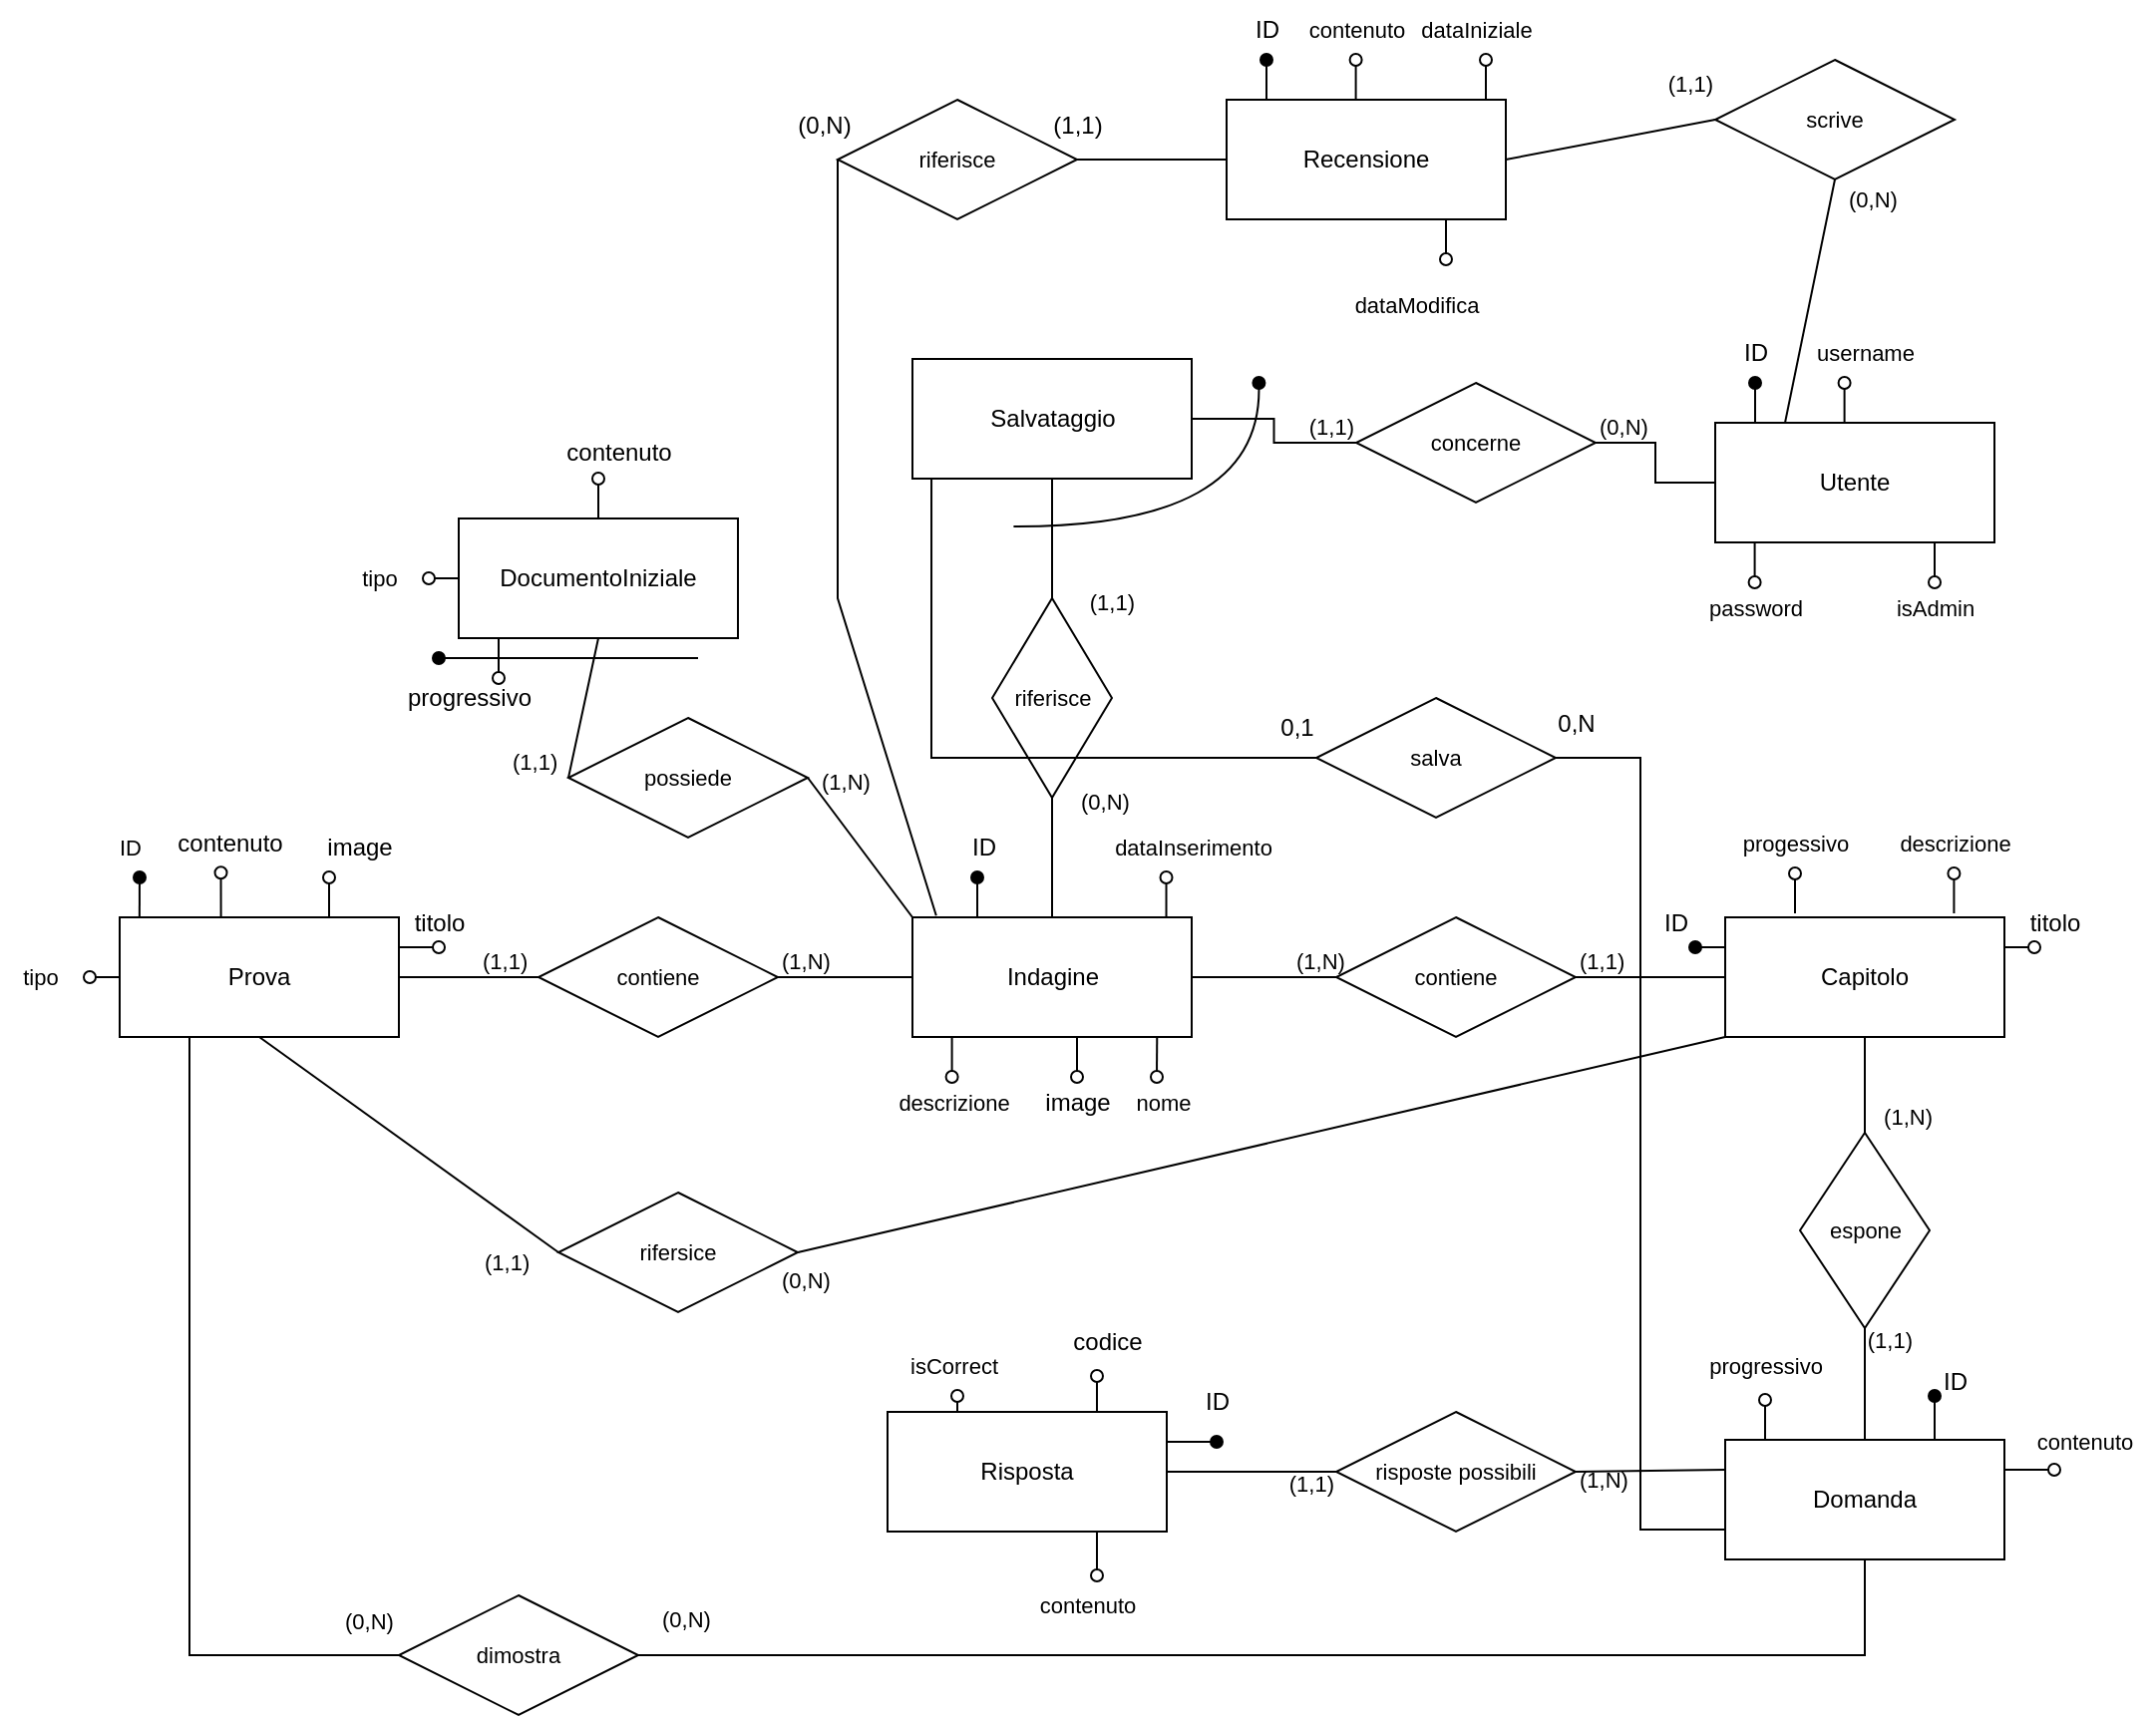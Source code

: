 <mxfile version="22.1.18" type="device">
  <diagram id="R2lEEEUBdFMjLlhIrx00" name="Page-1">
    <mxGraphModel dx="2044" dy="1412" grid="1" gridSize="10" guides="1" tooltips="1" connect="1" arrows="1" fold="1" page="1" pageScale="1" pageWidth="850" pageHeight="1100" background="none" math="0" shadow="0" extFonts="Permanent Marker^https://fonts.googleapis.com/css?family=Permanent+Marker">
      <root>
        <mxCell id="0" />
        <mxCell id="1" parent="0" />
        <mxCell id="n5HG0VBlZ2yqzzz-11y6-12" style="rounded=0;orthogonalLoop=1;jettySize=auto;html=1;endArrow=oval;endFill=1;" parent="1" edge="1">
          <mxGeometry relative="1" as="geometry">
            <mxPoint x="670" y="392" as="targetPoint" />
            <mxPoint x="670" y="412" as="sourcePoint" />
          </mxGeometry>
        </mxCell>
        <mxCell id="n5HG0VBlZ2yqzzz-11y6-1" value="Utente" style="whiteSpace=wrap;html=1;align=center;" parent="1" vertex="1">
          <mxGeometry x="650" y="412" width="140" height="60" as="geometry" />
        </mxCell>
        <mxCell id="n5HG0VBlZ2yqzzz-11y6-13" value="ID" style="text;html=1;align=center;verticalAlign=middle;resizable=0;points=[];autosize=1;strokeColor=none;fillColor=none;" parent="1" vertex="1">
          <mxGeometry x="650" y="362" width="40" height="30" as="geometry" />
        </mxCell>
        <mxCell id="n5HG0VBlZ2yqzzz-11y6-15" style="rounded=0;orthogonalLoop=1;jettySize=auto;html=1;endArrow=oval;endFill=0;" parent="1" edge="1">
          <mxGeometry relative="1" as="geometry">
            <mxPoint x="714.8" y="392" as="targetPoint" />
            <mxPoint x="714.8" y="412" as="sourcePoint" />
          </mxGeometry>
        </mxCell>
        <mxCell id="n5HG0VBlZ2yqzzz-11y6-17" value="username" style="text;html=1;align=center;verticalAlign=middle;resizable=0;points=[];autosize=1;strokeColor=none;fillColor=none;fontSize=11;fontFamily=Helvetica;fontColor=default;" parent="1" vertex="1">
          <mxGeometry x="690" y="362" width="70" height="30" as="geometry" />
        </mxCell>
        <mxCell id="n5HG0VBlZ2yqzzz-11y6-20" style="rounded=0;orthogonalLoop=1;jettySize=auto;html=1;endArrow=oval;endFill=0;" parent="1" edge="1">
          <mxGeometry relative="1" as="geometry">
            <mxPoint x="669.8" y="492" as="targetPoint" />
            <mxPoint x="669.8" y="472" as="sourcePoint" />
          </mxGeometry>
        </mxCell>
        <mxCell id="n5HG0VBlZ2yqzzz-11y6-21" value="&lt;div&gt;password&lt;/div&gt;" style="text;html=1;align=center;verticalAlign=middle;resizable=0;points=[];autosize=1;strokeColor=none;fillColor=none;fontSize=11;fontFamily=Helvetica;fontColor=default;" parent="1" vertex="1">
          <mxGeometry x="635" y="490" width="70" height="30" as="geometry" />
        </mxCell>
        <mxCell id="n5HG0VBlZ2yqzzz-11y6-22" style="rounded=0;orthogonalLoop=1;jettySize=auto;html=1;endArrow=oval;endFill=0;" parent="1" edge="1">
          <mxGeometry relative="1" as="geometry">
            <mxPoint x="760" y="492" as="targetPoint" />
            <mxPoint x="760" y="472" as="sourcePoint" />
          </mxGeometry>
        </mxCell>
        <mxCell id="n5HG0VBlZ2yqzzz-11y6-23" value="isAdmin" style="text;html=1;align=center;verticalAlign=middle;resizable=0;points=[];autosize=1;strokeColor=none;fillColor=none;fontSize=11;fontFamily=Helvetica;fontColor=default;" parent="1" vertex="1">
          <mxGeometry x="730" y="490" width="60" height="30" as="geometry" />
        </mxCell>
        <mxCell id="n5HG0VBlZ2yqzzz-11y6-24" style="rounded=0;orthogonalLoop=1;jettySize=auto;html=1;endArrow=oval;endFill=1;" parent="1" edge="1">
          <mxGeometry relative="1" as="geometry">
            <mxPoint x="280" y="640" as="targetPoint" />
            <mxPoint x="280" y="660" as="sourcePoint" />
          </mxGeometry>
        </mxCell>
        <mxCell id="48Uhid8N3wwzaHbuXOkJ-1" style="edgeStyle=orthogonalEdgeStyle;rounded=0;orthogonalLoop=1;jettySize=auto;html=1;exitX=0.5;exitY=1;exitDx=0;exitDy=0;endArrow=oval;endFill=0;" parent="1" source="n5HG0VBlZ2yqzzz-11y6-25" edge="1">
          <mxGeometry relative="1" as="geometry">
            <mxPoint x="330" y="740" as="targetPoint" />
          </mxGeometry>
        </mxCell>
        <mxCell id="n5HG0VBlZ2yqzzz-11y6-25" value="Indagine" style="whiteSpace=wrap;html=1;align=center;" parent="1" vertex="1">
          <mxGeometry x="247.5" y="660" width="140" height="60" as="geometry" />
        </mxCell>
        <mxCell id="n5HG0VBlZ2yqzzz-11y6-26" value="ID" style="text;html=1;align=center;verticalAlign=middle;resizable=0;points=[];autosize=1;strokeColor=none;fillColor=none;" parent="1" vertex="1">
          <mxGeometry x="262.5" y="610" width="40" height="30" as="geometry" />
        </mxCell>
        <mxCell id="n5HG0VBlZ2yqzzz-11y6-27" style="rounded=0;orthogonalLoop=1;jettySize=auto;html=1;endArrow=oval;endFill=0;exitX=0.876;exitY=0.997;exitDx=0;exitDy=0;exitPerimeter=0;" parent="1" source="n5HG0VBlZ2yqzzz-11y6-25" edge="1">
          <mxGeometry relative="1" as="geometry">
            <mxPoint x="370" y="740" as="targetPoint" />
            <mxPoint x="353" y="720" as="sourcePoint" />
          </mxGeometry>
        </mxCell>
        <mxCell id="n5HG0VBlZ2yqzzz-11y6-28" value="nome" style="text;html=1;align=center;verticalAlign=middle;resizable=0;points=[];autosize=1;strokeColor=none;fillColor=none;fontSize=11;fontFamily=Helvetica;fontColor=default;" parent="1" vertex="1">
          <mxGeometry x="347.5" y="738" width="50" height="30" as="geometry" />
        </mxCell>
        <mxCell id="n5HG0VBlZ2yqzzz-11y6-31" style="rounded=0;orthogonalLoop=1;jettySize=auto;html=1;endArrow=oval;endFill=0;" parent="1" edge="1">
          <mxGeometry relative="1" as="geometry">
            <mxPoint x="267.3" y="740" as="targetPoint" />
            <mxPoint x="267.3" y="720" as="sourcePoint" />
          </mxGeometry>
        </mxCell>
        <mxCell id="n5HG0VBlZ2yqzzz-11y6-32" value="descrizione" style="text;html=1;align=center;verticalAlign=middle;resizable=0;points=[];autosize=1;strokeColor=none;fillColor=none;fontSize=11;fontFamily=Helvetica;fontColor=default;" parent="1" vertex="1">
          <mxGeometry x="227.5" y="738" width="80" height="30" as="geometry" />
        </mxCell>
        <mxCell id="n5HG0VBlZ2yqzzz-11y6-33" style="rounded=0;orthogonalLoop=1;jettySize=auto;html=1;endArrow=oval;endFill=0;" parent="1" edge="1">
          <mxGeometry relative="1" as="geometry">
            <mxPoint x="374.76" y="640" as="targetPoint" />
            <mxPoint x="374.76" y="660" as="sourcePoint" />
          </mxGeometry>
        </mxCell>
        <mxCell id="n5HG0VBlZ2yqzzz-11y6-34" value="dataInserimento" style="text;html=1;align=center;verticalAlign=middle;resizable=0;points=[];autosize=1;strokeColor=none;fillColor=none;fontSize=11;fontFamily=Helvetica;fontColor=default;" parent="1" vertex="1">
          <mxGeometry x="337.5" y="610" width="100" height="30" as="geometry" />
        </mxCell>
        <mxCell id="n5HG0VBlZ2yqzzz-11y6-116" style="edgeStyle=none;shape=connector;rounded=0;orthogonalLoop=1;jettySize=auto;html=1;exitX=0;exitY=0.5;exitDx=0;exitDy=0;entryX=1;entryY=0.5;entryDx=0;entryDy=0;labelBackgroundColor=default;strokeColor=default;align=center;verticalAlign=middle;fontFamily=Helvetica;fontSize=11;fontColor=default;endArrow=none;endFill=0;" parent="1" source="n5HG0VBlZ2yqzzz-11y6-35" target="n5HG0VBlZ2yqzzz-11y6-25" edge="1">
          <mxGeometry relative="1" as="geometry" />
        </mxCell>
        <mxCell id="n5HG0VBlZ2yqzzz-11y6-35" value="contiene" style="shape=rhombus;perimeter=rhombusPerimeter;whiteSpace=wrap;html=1;align=center;fontFamily=Helvetica;fontSize=11;fontColor=default;" parent="1" vertex="1">
          <mxGeometry x="460" y="660" width="120" height="60" as="geometry" />
        </mxCell>
        <mxCell id="n5HG0VBlZ2yqzzz-11y6-40" value="Capitolo" style="whiteSpace=wrap;html=1;align=center;" parent="1" vertex="1">
          <mxGeometry x="655" y="660" width="140" height="60" as="geometry" />
        </mxCell>
        <mxCell id="n5HG0VBlZ2yqzzz-11y6-42" style="rounded=0;orthogonalLoop=1;jettySize=auto;html=1;endArrow=oval;endFill=0;" parent="1" edge="1">
          <mxGeometry relative="1" as="geometry">
            <mxPoint x="690" y="638" as="targetPoint" />
            <mxPoint x="690" y="658" as="sourcePoint" />
          </mxGeometry>
        </mxCell>
        <mxCell id="n5HG0VBlZ2yqzzz-11y6-43" value="progessivo" style="text;html=1;align=center;verticalAlign=middle;resizable=0;points=[];autosize=1;strokeColor=none;fillColor=none;fontSize=11;fontFamily=Helvetica;fontColor=default;" parent="1" vertex="1">
          <mxGeometry x="650" y="608" width="80" height="30" as="geometry" />
        </mxCell>
        <mxCell id="n5HG0VBlZ2yqzzz-11y6-44" style="rounded=0;orthogonalLoop=1;jettySize=auto;html=1;endArrow=oval;endFill=0;" parent="1" edge="1">
          <mxGeometry relative="1" as="geometry">
            <mxPoint x="769.71" y="638" as="targetPoint" />
            <mxPoint x="769.71" y="658" as="sourcePoint" />
          </mxGeometry>
        </mxCell>
        <mxCell id="n5HG0VBlZ2yqzzz-11y6-45" value="descrizione" style="text;html=1;align=center;verticalAlign=middle;resizable=0;points=[];autosize=1;strokeColor=none;fillColor=none;fontSize=11;fontFamily=Helvetica;fontColor=default;" parent="1" vertex="1">
          <mxGeometry x="730" y="608" width="80" height="30" as="geometry" />
        </mxCell>
        <mxCell id="n5HG0VBlZ2yqzzz-11y6-48" value="" style="endArrow=none;html=1;rounded=0;labelBackgroundColor=default;strokeColor=default;align=center;verticalAlign=middle;fontFamily=Helvetica;fontSize=11;fontColor=default;shape=connector;exitX=1;exitY=0.5;exitDx=0;exitDy=0;entryX=0;entryY=0.5;entryDx=0;entryDy=0;" parent="1" source="n5HG0VBlZ2yqzzz-11y6-35" target="n5HG0VBlZ2yqzzz-11y6-40" edge="1">
          <mxGeometry relative="1" as="geometry">
            <mxPoint x="440" y="910" as="sourcePoint" />
            <mxPoint x="600" y="910" as="targetPoint" />
          </mxGeometry>
        </mxCell>
        <mxCell id="n5HG0VBlZ2yqzzz-11y6-49" value="(1,1)" style="resizable=0;html=1;whiteSpace=wrap;align=left;verticalAlign=bottom;fontFamily=Helvetica;fontSize=11;fontColor=default;" parent="n5HG0VBlZ2yqzzz-11y6-48" connectable="0" vertex="1">
          <mxGeometry x="-1" relative="1" as="geometry" />
        </mxCell>
        <mxCell id="n5HG0VBlZ2yqzzz-11y6-50" value="" style="resizable=0;html=1;whiteSpace=wrap;align=right;verticalAlign=bottom;fontFamily=Helvetica;fontSize=11;fontColor=default;" parent="n5HG0VBlZ2yqzzz-11y6-48" connectable="0" vertex="1">
          <mxGeometry x="1" relative="1" as="geometry" />
        </mxCell>
        <mxCell id="n5HG0VBlZ2yqzzz-11y6-52" style="rounded=0;orthogonalLoop=1;jettySize=auto;html=1;endArrow=oval;endFill=0;" parent="1" edge="1">
          <mxGeometry relative="1" as="geometry">
            <mxPoint x="675" y="902" as="targetPoint" />
            <mxPoint x="675" y="922" as="sourcePoint" />
          </mxGeometry>
        </mxCell>
        <mxCell id="n5HG0VBlZ2yqzzz-11y6-53" value="Domanda" style="whiteSpace=wrap;html=1;align=center;" parent="1" vertex="1">
          <mxGeometry x="655" y="922" width="140" height="60" as="geometry" />
        </mxCell>
        <mxCell id="n5HG0VBlZ2yqzzz-11y6-54" style="rounded=0;orthogonalLoop=1;jettySize=auto;html=1;endArrow=oval;endFill=0;exitX=1;exitY=0.25;exitDx=0;exitDy=0;" parent="1" source="n5HG0VBlZ2yqzzz-11y6-53" edge="1">
          <mxGeometry relative="1" as="geometry">
            <mxPoint x="820" y="937" as="targetPoint" />
            <mxPoint x="635" y="962" as="sourcePoint" />
          </mxGeometry>
        </mxCell>
        <mxCell id="n5HG0VBlZ2yqzzz-11y6-58" value="progressivo" style="text;html=1;align=center;verticalAlign=middle;resizable=0;points=[];autosize=1;strokeColor=none;fillColor=none;fontSize=11;fontFamily=Helvetica;fontColor=default;" parent="1" vertex="1">
          <mxGeometry x="635" y="870" width="80" height="30" as="geometry" />
        </mxCell>
        <mxCell id="n5HG0VBlZ2yqzzz-11y6-59" value="contenuto" style="text;html=1;align=center;verticalAlign=middle;resizable=0;points=[];autosize=1;strokeColor=none;fillColor=none;fontSize=11;fontFamily=Helvetica;fontColor=default;" parent="1" vertex="1">
          <mxGeometry x="800" y="908" width="70" height="30" as="geometry" />
        </mxCell>
        <mxCell id="n5HG0VBlZ2yqzzz-11y6-60" value="espone" style="shape=rhombus;perimeter=rhombusPerimeter;whiteSpace=wrap;html=1;align=center;fontFamily=Helvetica;fontSize=11;fontColor=default;direction=south;" parent="1" vertex="1">
          <mxGeometry x="692.5" y="768" width="65" height="98" as="geometry" />
        </mxCell>
        <mxCell id="n5HG0VBlZ2yqzzz-11y6-61" value="" style="endArrow=none;html=1;rounded=0;labelBackgroundColor=default;strokeColor=default;align=center;verticalAlign=middle;fontFamily=Helvetica;fontSize=11;fontColor=default;shape=connector;exitX=0.5;exitY=1;exitDx=0;exitDy=0;entryX=0;entryY=0.5;entryDx=0;entryDy=0;" parent="1" source="n5HG0VBlZ2yqzzz-11y6-40" target="n5HG0VBlZ2yqzzz-11y6-60" edge="1">
          <mxGeometry relative="1" as="geometry">
            <mxPoint x="630" y="750" as="sourcePoint" />
            <mxPoint x="702" y="750" as="targetPoint" />
          </mxGeometry>
        </mxCell>
        <mxCell id="n5HG0VBlZ2yqzzz-11y6-62" value="(1,N)" style="resizable=0;html=1;whiteSpace=wrap;align=right;verticalAlign=bottom;fontFamily=Helvetica;fontSize=11;fontColor=default;" parent="n5HG0VBlZ2yqzzz-11y6-61" connectable="0" vertex="1">
          <mxGeometry x="1" relative="1" as="geometry">
            <mxPoint x="35" as="offset" />
          </mxGeometry>
        </mxCell>
        <mxCell id="n5HG0VBlZ2yqzzz-11y6-63" value="" style="endArrow=none;html=1;rounded=0;labelBackgroundColor=default;strokeColor=default;align=center;verticalAlign=middle;fontFamily=Helvetica;fontSize=11;fontColor=default;shape=connector;exitX=1;exitY=0.5;exitDx=0;exitDy=0;entryX=0.5;entryY=0;entryDx=0;entryDy=0;" parent="1" source="n5HG0VBlZ2yqzzz-11y6-60" target="n5HG0VBlZ2yqzzz-11y6-53" edge="1">
          <mxGeometry relative="1" as="geometry">
            <mxPoint x="408" y="710" as="sourcePoint" />
            <mxPoint x="480" y="710" as="targetPoint" />
          </mxGeometry>
        </mxCell>
        <mxCell id="n5HG0VBlZ2yqzzz-11y6-64" value="(1,1)" style="resizable=0;html=1;whiteSpace=wrap;align=right;verticalAlign=bottom;fontFamily=Helvetica;fontSize=11;fontColor=default;" parent="n5HG0VBlZ2yqzzz-11y6-63" connectable="0" vertex="1">
          <mxGeometry x="1" relative="1" as="geometry">
            <mxPoint x="25" y="-42" as="offset" />
          </mxGeometry>
        </mxCell>
        <mxCell id="n5HG0VBlZ2yqzzz-11y6-66" style="rounded=0;orthogonalLoop=1;jettySize=auto;html=1;endArrow=oval;endFill=0;exitX=0.75;exitY=0;exitDx=0;exitDy=0;" parent="1" source="n5HG0VBlZ2yqzzz-11y6-67" edge="1">
          <mxGeometry relative="1" as="geometry">
            <mxPoint x="340" y="890" as="targetPoint" />
            <mxPoint x="255" y="908" as="sourcePoint" />
          </mxGeometry>
        </mxCell>
        <mxCell id="n5HG0VBlZ2yqzzz-11y6-67" value="Risposta" style="whiteSpace=wrap;html=1;align=center;" parent="1" vertex="1">
          <mxGeometry x="235" y="908" width="140" height="60" as="geometry" />
        </mxCell>
        <mxCell id="n5HG0VBlZ2yqzzz-11y6-68" value="codice" style="text;html=1;align=center;verticalAlign=middle;resizable=0;points=[];autosize=1;strokeColor=none;fillColor=none;" parent="1" vertex="1">
          <mxGeometry x="315" y="858" width="60" height="30" as="geometry" />
        </mxCell>
        <mxCell id="n5HG0VBlZ2yqzzz-11y6-71" style="rounded=0;orthogonalLoop=1;jettySize=auto;html=1;endArrow=oval;endFill=0;exitX=0.75;exitY=1;exitDx=0;exitDy=0;" parent="1" source="n5HG0VBlZ2yqzzz-11y6-67" edge="1">
          <mxGeometry relative="1" as="geometry">
            <mxPoint x="340" y="990" as="targetPoint" />
            <mxPoint x="254.8" y="968" as="sourcePoint" />
          </mxGeometry>
        </mxCell>
        <mxCell id="n5HG0VBlZ2yqzzz-11y6-72" value="contenuto" style="text;html=1;align=center;verticalAlign=middle;resizable=0;points=[];autosize=1;strokeColor=none;fillColor=none;fontSize=11;fontFamily=Helvetica;fontColor=default;" parent="1" vertex="1">
          <mxGeometry x="300" y="990" width="70" height="30" as="geometry" />
        </mxCell>
        <mxCell id="n5HG0VBlZ2yqzzz-11y6-83" style="edgeStyle=none;shape=connector;rounded=0;orthogonalLoop=1;jettySize=auto;html=1;exitX=0.25;exitY=0;exitDx=0;exitDy=0;labelBackgroundColor=default;strokeColor=default;align=center;verticalAlign=middle;fontFamily=Helvetica;fontSize=11;fontColor=default;endArrow=oval;endFill=0;" parent="1" source="n5HG0VBlZ2yqzzz-11y6-67" edge="1">
          <mxGeometry relative="1" as="geometry">
            <mxPoint x="270" y="900" as="targetPoint" />
          </mxGeometry>
        </mxCell>
        <mxCell id="n5HG0VBlZ2yqzzz-11y6-75" value="risposte possibili" style="shape=rhombus;perimeter=rhombusPerimeter;whiteSpace=wrap;html=1;align=center;fontFamily=Helvetica;fontSize=11;fontColor=default;" parent="1" vertex="1">
          <mxGeometry x="460" y="908" width="120" height="60" as="geometry" />
        </mxCell>
        <mxCell id="n5HG0VBlZ2yqzzz-11y6-76" value="&lt;div&gt;(1,1)&lt;/div&gt;" style="resizable=0;html=1;whiteSpace=wrap;align=right;verticalAlign=bottom;fontFamily=Helvetica;fontSize=11;fontColor=default;" parent="1" connectable="0" vertex="1">
          <mxGeometry x="460" y="952" as="geometry" />
        </mxCell>
        <mxCell id="n5HG0VBlZ2yqzzz-11y6-77" value="(1,N)" style="resizable=0;html=1;whiteSpace=wrap;align=left;verticalAlign=bottom;fontFamily=Helvetica;fontSize=11;fontColor=default;" parent="1" connectable="0" vertex="1">
          <mxGeometry x="580" y="950" as="geometry" />
        </mxCell>
        <mxCell id="n5HG0VBlZ2yqzzz-11y6-78" value="" style="endArrow=none;html=1;rounded=0;labelBackgroundColor=default;strokeColor=default;align=center;verticalAlign=middle;fontFamily=Helvetica;fontSize=11;fontColor=default;shape=connector;exitX=1;exitY=0.5;exitDx=0;exitDy=0;entryX=0;entryY=0.5;entryDx=0;entryDy=0;" parent="1" source="n5HG0VBlZ2yqzzz-11y6-67" target="n5HG0VBlZ2yqzzz-11y6-75" edge="1">
          <mxGeometry relative="1" as="geometry">
            <mxPoint x="398" y="700" as="sourcePoint" />
            <mxPoint x="470" y="700" as="targetPoint" />
          </mxGeometry>
        </mxCell>
        <mxCell id="n5HG0VBlZ2yqzzz-11y6-79" value="" style="resizable=0;html=1;whiteSpace=wrap;align=right;verticalAlign=bottom;fontFamily=Helvetica;fontSize=11;fontColor=default;" parent="n5HG0VBlZ2yqzzz-11y6-78" connectable="0" vertex="1">
          <mxGeometry x="1" relative="1" as="geometry" />
        </mxCell>
        <mxCell id="n5HG0VBlZ2yqzzz-11y6-80" value="" style="endArrow=none;html=1;rounded=0;labelBackgroundColor=default;strokeColor=default;align=center;verticalAlign=middle;fontFamily=Helvetica;fontSize=11;fontColor=default;shape=connector;exitX=0;exitY=0.25;exitDx=0;exitDy=0;entryX=1;entryY=0.5;entryDx=0;entryDy=0;" parent="1" source="n5HG0VBlZ2yqzzz-11y6-53" target="n5HG0VBlZ2yqzzz-11y6-75" edge="1">
          <mxGeometry relative="1" as="geometry">
            <mxPoint x="385" y="948" as="sourcePoint" />
            <mxPoint x="470" y="960" as="targetPoint" />
          </mxGeometry>
        </mxCell>
        <mxCell id="n5HG0VBlZ2yqzzz-11y6-81" value="" style="resizable=0;html=1;whiteSpace=wrap;align=right;verticalAlign=bottom;fontFamily=Helvetica;fontSize=11;fontColor=default;" parent="n5HG0VBlZ2yqzzz-11y6-80" connectable="0" vertex="1">
          <mxGeometry x="1" relative="1" as="geometry" />
        </mxCell>
        <mxCell id="n5HG0VBlZ2yqzzz-11y6-84" value="isCorrect" style="text;html=1;align=center;verticalAlign=middle;resizable=0;points=[];autosize=1;strokeColor=none;fillColor=none;fontSize=11;fontFamily=Helvetica;fontColor=default;" parent="1" vertex="1">
          <mxGeometry x="232.5" y="870" width="70" height="30" as="geometry" />
        </mxCell>
        <mxCell id="n5HG0VBlZ2yqzzz-11y6-86" value="Salvataggio" style="whiteSpace=wrap;html=1;align=center;" parent="1" vertex="1">
          <mxGeometry x="247.5" y="380" width="140" height="60" as="geometry" />
        </mxCell>
        <mxCell id="n5HG0VBlZ2yqzzz-11y6-94" style="edgeStyle=none;shape=connector;rounded=0;orthogonalLoop=1;jettySize=auto;html=1;exitX=1;exitY=0.5;exitDx=0;exitDy=0;entryX=0.5;entryY=0;entryDx=0;entryDy=0;labelBackgroundColor=default;strokeColor=default;align=center;verticalAlign=middle;fontFamily=Helvetica;fontSize=11;fontColor=default;endArrow=none;endFill=0;" parent="1" source="n5HG0VBlZ2yqzzz-11y6-91" target="n5HG0VBlZ2yqzzz-11y6-25" edge="1">
          <mxGeometry relative="1" as="geometry" />
        </mxCell>
        <mxCell id="n5HG0VBlZ2yqzzz-11y6-95" style="edgeStyle=none;shape=connector;rounded=0;orthogonalLoop=1;jettySize=auto;html=1;exitX=0;exitY=0.5;exitDx=0;exitDy=0;entryX=0.5;entryY=1;entryDx=0;entryDy=0;labelBackgroundColor=default;strokeColor=default;align=center;verticalAlign=middle;fontFamily=Helvetica;fontSize=11;fontColor=default;endArrow=none;endFill=0;" parent="1" source="n5HG0VBlZ2yqzzz-11y6-91" target="n5HG0VBlZ2yqzzz-11y6-86" edge="1">
          <mxGeometry relative="1" as="geometry" />
        </mxCell>
        <mxCell id="n5HG0VBlZ2yqzzz-11y6-91" value="riferisce" style="shape=rhombus;perimeter=rhombusPerimeter;whiteSpace=wrap;html=1;align=center;fontFamily=Helvetica;fontSize=11;fontColor=default;direction=south;" parent="1" vertex="1">
          <mxGeometry x="287.5" y="500" width="60" height="100" as="geometry" />
        </mxCell>
        <mxCell id="n5HG0VBlZ2yqzzz-11y6-92" value="(1,1)" style="resizable=0;html=1;whiteSpace=wrap;align=right;verticalAlign=bottom;fontFamily=Helvetica;fontSize=11;fontColor=default;" parent="1" connectable="0" vertex="1">
          <mxGeometry x="360" y="510" as="geometry" />
        </mxCell>
        <mxCell id="n5HG0VBlZ2yqzzz-11y6-93" value="(0,N)" style="resizable=0;html=1;whiteSpace=wrap;align=left;verticalAlign=bottom;fontFamily=Helvetica;fontSize=11;fontColor=default;" parent="1" connectable="0" vertex="1">
          <mxGeometry x="330" y="610" as="geometry" />
        </mxCell>
        <mxCell id="n5HG0VBlZ2yqzzz-11y6-99" style="edgeStyle=orthogonalEdgeStyle;shape=connector;rounded=0;orthogonalLoop=1;jettySize=auto;html=1;exitX=0;exitY=0.5;exitDx=0;exitDy=0;entryX=1;entryY=0.5;entryDx=0;entryDy=0;labelBackgroundColor=default;strokeColor=default;align=center;verticalAlign=middle;fontFamily=Helvetica;fontSize=11;fontColor=default;endArrow=none;endFill=0;" parent="1" source="n5HG0VBlZ2yqzzz-11y6-96" target="n5HG0VBlZ2yqzzz-11y6-86" edge="1">
          <mxGeometry relative="1" as="geometry" />
        </mxCell>
        <mxCell id="n5HG0VBlZ2yqzzz-11y6-100" style="edgeStyle=orthogonalEdgeStyle;shape=connector;rounded=0;orthogonalLoop=1;jettySize=auto;html=1;exitX=1;exitY=0.5;exitDx=0;exitDy=0;entryX=0;entryY=0.5;entryDx=0;entryDy=0;labelBackgroundColor=default;strokeColor=default;align=center;verticalAlign=middle;fontFamily=Helvetica;fontSize=11;fontColor=default;endArrow=none;endFill=0;" parent="1" source="n5HG0VBlZ2yqzzz-11y6-96" target="n5HG0VBlZ2yqzzz-11y6-1" edge="1">
          <mxGeometry relative="1" as="geometry" />
        </mxCell>
        <mxCell id="n5HG0VBlZ2yqzzz-11y6-96" value="concerne" style="shape=rhombus;perimeter=rhombusPerimeter;whiteSpace=wrap;html=1;align=center;fontFamily=Helvetica;fontSize=11;fontColor=default;" parent="1" vertex="1">
          <mxGeometry x="470" y="392" width="120" height="60" as="geometry" />
        </mxCell>
        <mxCell id="n5HG0VBlZ2yqzzz-11y6-97" value="(1,1)" style="resizable=0;html=1;whiteSpace=wrap;align=right;verticalAlign=bottom;fontFamily=Helvetica;fontSize=11;fontColor=default;" parent="1" connectable="0" vertex="1">
          <mxGeometry x="470" y="422" as="geometry" />
        </mxCell>
        <mxCell id="n5HG0VBlZ2yqzzz-11y6-98" value="(0,N)" style="resizable=0;html=1;whiteSpace=wrap;align=left;verticalAlign=bottom;fontFamily=Helvetica;fontSize=11;fontColor=default;" parent="1" connectable="0" vertex="1">
          <mxGeometry x="590" y="422" as="geometry" />
        </mxCell>
        <mxCell id="n5HG0VBlZ2yqzzz-11y6-102" value="" style="endArrow=oval;html=1;rounded=0;labelBackgroundColor=default;strokeColor=default;align=center;verticalAlign=middle;fontFamily=Helvetica;fontSize=11;fontColor=default;shape=connector;edgeStyle=orthogonalEdgeStyle;curved=1;endFill=1;" parent="1" edge="1">
          <mxGeometry relative="1" as="geometry">
            <mxPoint x="298.21" y="464" as="sourcePoint" />
            <mxPoint x="421.21" y="392" as="targetPoint" />
          </mxGeometry>
        </mxCell>
        <mxCell id="n5HG0VBlZ2yqzzz-11y6-134" style="edgeStyle=none;shape=connector;rounded=0;orthogonalLoop=1;jettySize=auto;html=1;exitX=0.071;exitY=0.011;exitDx=0;exitDy=0;labelBackgroundColor=default;strokeColor=default;align=center;verticalAlign=middle;fontFamily=Helvetica;fontSize=11;fontColor=default;endArrow=oval;endFill=1;exitPerimeter=0;" parent="1" source="n5HG0VBlZ2yqzzz-11y6-107" edge="1">
          <mxGeometry relative="1" as="geometry">
            <mxPoint x="-140" y="640" as="targetPoint" />
          </mxGeometry>
        </mxCell>
        <mxCell id="DzBBNSqWi5gjIEi5yH6b-2" style="edgeStyle=orthogonalEdgeStyle;rounded=0;orthogonalLoop=1;jettySize=auto;html=1;exitX=0.5;exitY=0;exitDx=0;exitDy=0;endArrow=oval;endFill=0;entryX=0.447;entryY=0.987;entryDx=0;entryDy=0;entryPerimeter=0;" parent="1" source="n5HG0VBlZ2yqzzz-11y6-107" target="DzBBNSqWi5gjIEi5yH6b-3" edge="1">
          <mxGeometry relative="1" as="geometry">
            <mxPoint x="-79.8" y="640" as="targetPoint" />
          </mxGeometry>
        </mxCell>
        <mxCell id="DzBBNSqWi5gjIEi5yH6b-5" style="edgeStyle=orthogonalEdgeStyle;rounded=0;orthogonalLoop=1;jettySize=auto;html=1;exitX=0.75;exitY=0;exitDx=0;exitDy=0;endArrow=oval;endFill=0;" parent="1" source="n5HG0VBlZ2yqzzz-11y6-107" edge="1">
          <mxGeometry relative="1" as="geometry">
            <mxPoint x="-45" y="640" as="targetPoint" />
          </mxGeometry>
        </mxCell>
        <mxCell id="n5HG0VBlZ2yqzzz-11y6-107" value="Prova" style="whiteSpace=wrap;html=1;align=center;" parent="1" vertex="1">
          <mxGeometry x="-150" y="660" width="140" height="60" as="geometry" />
        </mxCell>
        <mxCell id="n5HG0VBlZ2yqzzz-11y6-109" style="rounded=0;orthogonalLoop=1;jettySize=auto;html=1;endArrow=oval;endFill=0;exitX=0;exitY=0.5;exitDx=0;exitDy=0;" parent="1" source="n5HG0VBlZ2yqzzz-11y6-107" edge="1">
          <mxGeometry relative="1" as="geometry">
            <mxPoint x="-165" y="690" as="targetPoint" />
            <mxPoint x="-165" y="710" as="sourcePoint" />
          </mxGeometry>
        </mxCell>
        <mxCell id="n5HG0VBlZ2yqzzz-11y6-110" value="tipo" style="text;html=1;align=center;verticalAlign=middle;resizable=0;points=[];autosize=1;strokeColor=none;fillColor=none;fontSize=11;fontFamily=Helvetica;fontColor=default;" parent="1" vertex="1">
          <mxGeometry x="-210" y="675" width="40" height="30" as="geometry" />
        </mxCell>
        <mxCell id="n5HG0VBlZ2yqzzz-11y6-117" value="(1,N)" style="resizable=0;html=1;whiteSpace=wrap;align=left;verticalAlign=bottom;fontFamily=Helvetica;fontSize=11;fontColor=default;" parent="1" connectable="0" vertex="1">
          <mxGeometry x="437.5" y="690" as="geometry" />
        </mxCell>
        <mxCell id="n5HG0VBlZ2yqzzz-11y6-121" style="edgeStyle=none;shape=connector;rounded=0;orthogonalLoop=1;jettySize=auto;html=1;exitX=0;exitY=0.5;exitDx=0;exitDy=0;entryX=1;entryY=0.5;entryDx=0;entryDy=0;labelBackgroundColor=default;strokeColor=default;align=center;verticalAlign=middle;fontFamily=Helvetica;fontSize=11;fontColor=default;endArrow=none;endFill=0;" parent="1" source="n5HG0VBlZ2yqzzz-11y6-118" target="n5HG0VBlZ2yqzzz-11y6-107" edge="1">
          <mxGeometry relative="1" as="geometry" />
        </mxCell>
        <mxCell id="n5HG0VBlZ2yqzzz-11y6-122" style="edgeStyle=none;shape=connector;rounded=0;orthogonalLoop=1;jettySize=auto;html=1;exitX=1;exitY=0.5;exitDx=0;exitDy=0;entryX=0;entryY=0.5;entryDx=0;entryDy=0;labelBackgroundColor=default;strokeColor=default;align=center;verticalAlign=middle;fontFamily=Helvetica;fontSize=11;fontColor=default;endArrow=none;endFill=0;" parent="1" source="n5HG0VBlZ2yqzzz-11y6-118" target="n5HG0VBlZ2yqzzz-11y6-25" edge="1">
          <mxGeometry relative="1" as="geometry" />
        </mxCell>
        <mxCell id="n5HG0VBlZ2yqzzz-11y6-118" value="contiene" style="shape=rhombus;perimeter=rhombusPerimeter;whiteSpace=wrap;html=1;align=center;fontFamily=Helvetica;fontSize=11;fontColor=default;" parent="1" vertex="1">
          <mxGeometry x="60" y="660" width="120" height="60" as="geometry" />
        </mxCell>
        <mxCell id="n5HG0VBlZ2yqzzz-11y6-119" value="(1,N)" style="resizable=0;html=1;whiteSpace=wrap;align=left;verticalAlign=bottom;fontFamily=Helvetica;fontSize=11;fontColor=default;" parent="1" connectable="0" vertex="1">
          <mxGeometry x="180" y="690" as="geometry" />
        </mxCell>
        <mxCell id="n5HG0VBlZ2yqzzz-11y6-120" value="(1,1)" style="resizable=0;html=1;whiteSpace=wrap;align=left;verticalAlign=bottom;fontFamily=Helvetica;fontSize=11;fontColor=default;" parent="1" connectable="0" vertex="1">
          <mxGeometry x="30" y="690" as="geometry" />
        </mxCell>
        <mxCell id="n5HG0VBlZ2yqzzz-11y6-130" style="edgeStyle=none;shape=connector;rounded=0;orthogonalLoop=1;jettySize=auto;html=1;exitX=1;exitY=0.5;exitDx=0;exitDy=0;entryX=0;entryY=1;entryDx=0;entryDy=0;labelBackgroundColor=default;strokeColor=default;align=center;verticalAlign=middle;fontFamily=Helvetica;fontSize=11;fontColor=default;endArrow=none;endFill=0;" parent="1" source="n5HG0VBlZ2yqzzz-11y6-127" target="n5HG0VBlZ2yqzzz-11y6-40" edge="1">
          <mxGeometry relative="1" as="geometry" />
        </mxCell>
        <mxCell id="n5HG0VBlZ2yqzzz-11y6-131" style="edgeStyle=none;shape=connector;rounded=0;orthogonalLoop=1;jettySize=auto;html=1;exitX=0;exitY=0.5;exitDx=0;exitDy=0;entryX=0.5;entryY=1;entryDx=0;entryDy=0;labelBackgroundColor=default;strokeColor=default;align=center;verticalAlign=middle;fontFamily=Helvetica;fontSize=11;fontColor=default;endArrow=none;endFill=0;" parent="1" source="n5HG0VBlZ2yqzzz-11y6-127" target="n5HG0VBlZ2yqzzz-11y6-107" edge="1">
          <mxGeometry relative="1" as="geometry" />
        </mxCell>
        <mxCell id="n5HG0VBlZ2yqzzz-11y6-127" value="rifersice" style="shape=rhombus;perimeter=rhombusPerimeter;whiteSpace=wrap;html=1;align=center;fontFamily=Helvetica;fontSize=11;fontColor=default;" parent="1" vertex="1">
          <mxGeometry x="70" y="798" width="120" height="60" as="geometry" />
        </mxCell>
        <mxCell id="n5HG0VBlZ2yqzzz-11y6-128" value="(0,N)" style="resizable=0;html=1;whiteSpace=wrap;align=left;verticalAlign=bottom;fontFamily=Helvetica;fontSize=11;fontColor=default;" parent="1" connectable="0" vertex="1">
          <mxGeometry x="180" y="850" as="geometry" />
        </mxCell>
        <mxCell id="n5HG0VBlZ2yqzzz-11y6-129" value="(1,1)" style="resizable=0;html=1;whiteSpace=wrap;align=left;verticalAlign=bottom;fontFamily=Helvetica;fontSize=11;fontColor=default;" parent="1" connectable="0" vertex="1">
          <mxGeometry x="30" y="840" as="geometry">
            <mxPoint x="1" y="1" as="offset" />
          </mxGeometry>
        </mxCell>
        <mxCell id="n5HG0VBlZ2yqzzz-11y6-135" value="ID" style="text;html=1;align=center;verticalAlign=middle;resizable=0;points=[];autosize=1;strokeColor=none;fillColor=none;fontSize=11;fontFamily=Helvetica;fontColor=default;" parent="1" vertex="1">
          <mxGeometry x="-160" y="610" width="30" height="30" as="geometry" />
        </mxCell>
        <mxCell id="GtQ7SUEKPps902OJ3AYo-8" style="edgeStyle=orthogonalEdgeStyle;rounded=0;orthogonalLoop=1;jettySize=auto;html=1;exitX=0.5;exitY=0;exitDx=0;exitDy=0;endArrow=oval;endFill=0;" parent="1" source="GtQ7SUEKPps902OJ3AYo-4" edge="1">
          <mxGeometry relative="1" as="geometry">
            <mxPoint x="90" y="440" as="targetPoint" />
            <Array as="points">
              <mxPoint x="90" y="450" />
              <mxPoint x="90" y="450" />
            </Array>
          </mxGeometry>
        </mxCell>
        <mxCell id="GtQ7SUEKPps902OJ3AYo-4" value="DocumentoIniziale" style="whiteSpace=wrap;html=1;align=center;" parent="1" vertex="1">
          <mxGeometry x="20" y="460" width="140" height="60" as="geometry" />
        </mxCell>
        <mxCell id="GtQ7SUEKPps902OJ3AYo-5" style="rounded=0;orthogonalLoop=1;jettySize=auto;html=1;endArrow=oval;endFill=0;exitX=0;exitY=0.5;exitDx=0;exitDy=0;" parent="1" source="GtQ7SUEKPps902OJ3AYo-4" edge="1">
          <mxGeometry relative="1" as="geometry">
            <mxPoint x="5" y="490" as="targetPoint" />
            <mxPoint x="5" y="510" as="sourcePoint" />
          </mxGeometry>
        </mxCell>
        <mxCell id="GtQ7SUEKPps902OJ3AYo-6" value="tipo" style="text;html=1;align=center;verticalAlign=middle;resizable=0;points=[];autosize=1;strokeColor=none;fillColor=none;fontSize=11;fontFamily=Helvetica;fontColor=default;" parent="1" vertex="1">
          <mxGeometry x="-40" y="475" width="40" height="30" as="geometry" />
        </mxCell>
        <mxCell id="GtQ7SUEKPps902OJ3AYo-7" value="progressivo" style="text;html=1;align=center;verticalAlign=middle;resizable=0;points=[];autosize=1;strokeColor=none;fillColor=none;" parent="1" vertex="1">
          <mxGeometry x="-20" y="535" width="90" height="30" as="geometry" />
        </mxCell>
        <mxCell id="GtQ7SUEKPps902OJ3AYo-10" value="contenuto" style="text;html=1;align=center;verticalAlign=middle;resizable=0;points=[];autosize=1;strokeColor=none;fillColor=none;" parent="1" vertex="1">
          <mxGeometry x="60" y="412" width="80" height="30" as="geometry" />
        </mxCell>
        <mxCell id="GtQ7SUEKPps902OJ3AYo-14" style="rounded=0;orthogonalLoop=1;jettySize=auto;html=1;exitX=0;exitY=0.5;exitDx=0;exitDy=0;entryX=0.5;entryY=1;entryDx=0;entryDy=0;endArrow=none;endFill=0;" parent="1" source="GtQ7SUEKPps902OJ3AYo-11" target="GtQ7SUEKPps902OJ3AYo-4" edge="1">
          <mxGeometry relative="1" as="geometry" />
        </mxCell>
        <mxCell id="GtQ7SUEKPps902OJ3AYo-15" style="rounded=0;orthogonalLoop=1;jettySize=auto;html=1;exitX=1;exitY=0.5;exitDx=0;exitDy=0;entryX=0;entryY=0;entryDx=0;entryDy=0;endArrow=none;endFill=0;" parent="1" source="GtQ7SUEKPps902OJ3AYo-11" target="n5HG0VBlZ2yqzzz-11y6-25" edge="1">
          <mxGeometry relative="1" as="geometry" />
        </mxCell>
        <mxCell id="GtQ7SUEKPps902OJ3AYo-11" value="possiede" style="shape=rhombus;perimeter=rhombusPerimeter;whiteSpace=wrap;html=1;align=center;fontFamily=Helvetica;fontSize=11;fontColor=default;" parent="1" vertex="1">
          <mxGeometry x="75" y="560" width="120" height="60" as="geometry" />
        </mxCell>
        <mxCell id="GtQ7SUEKPps902OJ3AYo-12" value="(1,N)" style="resizable=0;html=1;whiteSpace=wrap;align=left;verticalAlign=bottom;fontFamily=Helvetica;fontSize=11;fontColor=default;" parent="1" connectable="0" vertex="1">
          <mxGeometry x="200" y="600" as="geometry" />
        </mxCell>
        <mxCell id="GtQ7SUEKPps902OJ3AYo-13" value="(1,1)" style="resizable=0;html=1;whiteSpace=wrap;align=left;verticalAlign=bottom;fontFamily=Helvetica;fontSize=11;fontColor=default;direction=south;" parent="1" connectable="0" vertex="1">
          <mxGeometry x="45" y="590" as="geometry" />
        </mxCell>
        <mxCell id="GtQ7SUEKPps902OJ3AYo-17" style="edgeStyle=orthogonalEdgeStyle;rounded=0;orthogonalLoop=1;jettySize=auto;html=1;exitX=0.25;exitY=1;exitDx=0;exitDy=0;endArrow=oval;endFill=0;" parent="1" source="GtQ7SUEKPps902OJ3AYo-4" edge="1">
          <mxGeometry relative="1" as="geometry">
            <mxPoint x="40" y="540" as="targetPoint" />
            <mxPoint x="100" y="470" as="sourcePoint" />
            <Array as="points">
              <mxPoint x="40" y="520" />
              <mxPoint x="40" y="531" />
              <mxPoint x="40" y="531" />
            </Array>
          </mxGeometry>
        </mxCell>
        <mxCell id="GtQ7SUEKPps902OJ3AYo-18" style="edgeStyle=none;shape=connector;rounded=0;orthogonalLoop=1;jettySize=auto;html=1;labelBackgroundColor=default;strokeColor=default;align=center;verticalAlign=middle;fontFamily=Helvetica;fontSize=11;fontColor=default;endArrow=oval;endFill=1;" parent="1" edge="1">
          <mxGeometry relative="1" as="geometry">
            <mxPoint x="140" y="530" as="sourcePoint" />
            <mxPoint x="10" y="530" as="targetPoint" />
          </mxGeometry>
        </mxCell>
        <mxCell id="GtQ7SUEKPps902OJ3AYo-19" style="rounded=0;orthogonalLoop=1;jettySize=auto;html=1;endArrow=oval;endFill=1;" parent="1" edge="1">
          <mxGeometry relative="1" as="geometry">
            <mxPoint x="425" y="230" as="targetPoint" />
            <mxPoint x="425" y="250" as="sourcePoint" />
          </mxGeometry>
        </mxCell>
        <mxCell id="GtQ7SUEKPps902OJ3AYo-20" value="Recensione" style="whiteSpace=wrap;html=1;align=center;" parent="1" vertex="1">
          <mxGeometry x="405" y="250" width="140" height="60" as="geometry" />
        </mxCell>
        <mxCell id="GtQ7SUEKPps902OJ3AYo-21" value="ID" style="text;html=1;align=center;verticalAlign=middle;resizable=0;points=[];autosize=1;strokeColor=none;fillColor=none;" parent="1" vertex="1">
          <mxGeometry x="405" y="200" width="40" height="30" as="geometry" />
        </mxCell>
        <mxCell id="GtQ7SUEKPps902OJ3AYo-22" style="rounded=0;orthogonalLoop=1;jettySize=auto;html=1;endArrow=oval;endFill=0;" parent="1" edge="1">
          <mxGeometry relative="1" as="geometry">
            <mxPoint x="469.8" y="230" as="targetPoint" />
            <mxPoint x="469.8" y="250" as="sourcePoint" />
          </mxGeometry>
        </mxCell>
        <mxCell id="GtQ7SUEKPps902OJ3AYo-23" value="contenuto" style="text;html=1;align=center;verticalAlign=middle;resizable=0;points=[];autosize=1;strokeColor=none;fillColor=none;fontSize=11;fontFamily=Helvetica;fontColor=default;" parent="1" vertex="1">
          <mxGeometry x="435" y="200" width="70" height="30" as="geometry" />
        </mxCell>
        <mxCell id="GtQ7SUEKPps902OJ3AYo-24" style="rounded=0;orthogonalLoop=1;jettySize=auto;html=1;endArrow=oval;endFill=0;" parent="1" edge="1">
          <mxGeometry relative="1" as="geometry">
            <mxPoint x="535" y="230" as="targetPoint" />
            <mxPoint x="535" y="250" as="sourcePoint" />
          </mxGeometry>
        </mxCell>
        <mxCell id="GtQ7SUEKPps902OJ3AYo-25" value="dataIniziale" style="text;html=1;align=center;verticalAlign=middle;resizable=0;points=[];autosize=1;strokeColor=none;fillColor=none;fontSize=11;fontFamily=Helvetica;fontColor=default;" parent="1" vertex="1">
          <mxGeometry x="490" y="200" width="80" height="30" as="geometry" />
        </mxCell>
        <mxCell id="GtQ7SUEKPps902OJ3AYo-28" style="rounded=0;orthogonalLoop=1;jettySize=auto;html=1;endArrow=oval;endFill=0;" parent="1" edge="1">
          <mxGeometry relative="1" as="geometry">
            <mxPoint x="515" y="330" as="targetPoint" />
            <mxPoint x="515" y="310" as="sourcePoint" />
          </mxGeometry>
        </mxCell>
        <mxCell id="GtQ7SUEKPps902OJ3AYo-29" value="dataModifica" style="text;html=1;align=center;verticalAlign=middle;resizable=0;points=[];autosize=1;strokeColor=none;fillColor=none;fontSize=11;fontFamily=Helvetica;fontColor=default;" parent="1" vertex="1">
          <mxGeometry x="455" y="338" width="90" height="30" as="geometry" />
        </mxCell>
        <mxCell id="GtQ7SUEKPps902OJ3AYo-30" value="scrive" style="shape=rhombus;perimeter=rhombusPerimeter;whiteSpace=wrap;html=1;align=center;fontFamily=Helvetica;fontSize=11;fontColor=default;" parent="1" vertex="1">
          <mxGeometry x="650" y="230" width="120" height="60" as="geometry" />
        </mxCell>
        <mxCell id="GtQ7SUEKPps902OJ3AYo-31" value="(1,1)" style="resizable=0;html=1;whiteSpace=wrap;align=right;verticalAlign=bottom;fontFamily=Helvetica;fontSize=11;fontColor=default;" parent="1" connectable="0" vertex="1">
          <mxGeometry x="650" y="250" as="geometry" />
        </mxCell>
        <mxCell id="GtQ7SUEKPps902OJ3AYo-32" value="(0,N)" style="resizable=0;html=1;whiteSpace=wrap;align=left;verticalAlign=bottom;fontFamily=Helvetica;fontSize=11;fontColor=default;" parent="1" connectable="0" vertex="1">
          <mxGeometry x="715" y="308" as="geometry" />
        </mxCell>
        <mxCell id="GtQ7SUEKPps902OJ3AYo-33" style="edgeStyle=none;shape=connector;rounded=0;orthogonalLoop=1;jettySize=auto;html=1;exitX=0;exitY=0.5;exitDx=0;exitDy=0;entryX=1;entryY=0.5;entryDx=0;entryDy=0;labelBackgroundColor=default;strokeColor=default;align=center;verticalAlign=middle;fontFamily=Helvetica;fontSize=11;fontColor=default;endArrow=none;endFill=0;" parent="1" source="GtQ7SUEKPps902OJ3AYo-30" target="GtQ7SUEKPps902OJ3AYo-20" edge="1">
          <mxGeometry relative="1" as="geometry">
            <mxPoint x="470" y="700" as="sourcePoint" />
            <mxPoint x="398" y="700" as="targetPoint" />
          </mxGeometry>
        </mxCell>
        <mxCell id="GtQ7SUEKPps902OJ3AYo-34" style="edgeStyle=none;shape=connector;rounded=0;orthogonalLoop=1;jettySize=auto;html=1;exitX=0.25;exitY=0;exitDx=0;exitDy=0;entryX=0.5;entryY=1;entryDx=0;entryDy=0;labelBackgroundColor=default;strokeColor=default;align=center;verticalAlign=middle;fontFamily=Helvetica;fontSize=11;fontColor=default;endArrow=none;endFill=0;" parent="1" source="n5HG0VBlZ2yqzzz-11y6-1" target="GtQ7SUEKPps902OJ3AYo-30" edge="1">
          <mxGeometry relative="1" as="geometry">
            <mxPoint x="470" y="700" as="sourcePoint" />
            <mxPoint x="398" y="700" as="targetPoint" />
          </mxGeometry>
        </mxCell>
        <mxCell id="mNhZRdi0LCRITBtFMV3b-4" style="edgeStyle=orthogonalEdgeStyle;rounded=0;orthogonalLoop=1;jettySize=auto;html=1;exitX=1;exitY=0.5;exitDx=0;exitDy=0;entryX=0.5;entryY=1;entryDx=0;entryDy=0;endArrow=none;endFill=0;" parent="1" source="mNhZRdi0LCRITBtFMV3b-1" target="n5HG0VBlZ2yqzzz-11y6-53" edge="1">
          <mxGeometry relative="1" as="geometry" />
        </mxCell>
        <mxCell id="mNhZRdi0LCRITBtFMV3b-5" style="edgeStyle=orthogonalEdgeStyle;rounded=0;orthogonalLoop=1;jettySize=auto;html=1;exitX=0;exitY=0.5;exitDx=0;exitDy=0;entryX=0.25;entryY=1;entryDx=0;entryDy=0;endArrow=none;endFill=0;" parent="1" source="mNhZRdi0LCRITBtFMV3b-1" target="n5HG0VBlZ2yqzzz-11y6-107" edge="1">
          <mxGeometry relative="1" as="geometry" />
        </mxCell>
        <mxCell id="mNhZRdi0LCRITBtFMV3b-1" value="dimostra" style="shape=rhombus;perimeter=rhombusPerimeter;whiteSpace=wrap;html=1;align=center;fontFamily=Helvetica;fontSize=11;fontColor=default;" parent="1" vertex="1">
          <mxGeometry x="-10" y="1000" width="120" height="60" as="geometry" />
        </mxCell>
        <mxCell id="mNhZRdi0LCRITBtFMV3b-2" value="(0,N)" style="resizable=0;html=1;whiteSpace=wrap;align=left;verticalAlign=bottom;fontFamily=Helvetica;fontSize=11;fontColor=default;" parent="1" connectable="0" vertex="1">
          <mxGeometry x="120" y="1020" as="geometry" />
        </mxCell>
        <mxCell id="mNhZRdi0LCRITBtFMV3b-3" value="(0,N)" style="resizable=0;html=1;whiteSpace=wrap;align=left;verticalAlign=bottom;fontFamily=Helvetica;fontSize=11;fontColor=default;" parent="1" connectable="0" vertex="1">
          <mxGeometry x="-40" y="1020" as="geometry">
            <mxPoint x="1" y="1" as="offset" />
          </mxGeometry>
        </mxCell>
        <mxCell id="mNhZRdi0LCRITBtFMV3b-6" style="rounded=0;orthogonalLoop=1;jettySize=auto;html=1;endArrow=oval;endFill=1;exitX=0.75;exitY=0;exitDx=0;exitDy=0;" parent="1" source="n5HG0VBlZ2yqzzz-11y6-53" edge="1">
          <mxGeometry relative="1" as="geometry">
            <mxPoint x="760" y="900" as="targetPoint" />
            <mxPoint x="685" y="932" as="sourcePoint" />
          </mxGeometry>
        </mxCell>
        <mxCell id="mNhZRdi0LCRITBtFMV3b-7" value="&lt;div&gt;ID&lt;/div&gt;" style="text;html=1;align=center;verticalAlign=middle;resizable=0;points=[];autosize=1;strokeColor=none;fillColor=none;" parent="1" vertex="1">
          <mxGeometry x="750" y="878" width="40" height="30" as="geometry" />
        </mxCell>
        <mxCell id="mNhZRdi0LCRITBtFMV3b-9" style="rounded=0;orthogonalLoop=1;jettySize=auto;html=1;endArrow=oval;endFill=1;exitX=0;exitY=0.25;exitDx=0;exitDy=0;" parent="1" source="n5HG0VBlZ2yqzzz-11y6-40" edge="1">
          <mxGeometry relative="1" as="geometry">
            <mxPoint x="640" y="675" as="targetPoint" />
            <mxPoint x="770" y="932" as="sourcePoint" />
          </mxGeometry>
        </mxCell>
        <mxCell id="mNhZRdi0LCRITBtFMV3b-10" value="ID" style="text;html=1;align=center;verticalAlign=middle;resizable=0;points=[];autosize=1;strokeColor=none;fillColor=none;" parent="1" vertex="1">
          <mxGeometry x="610" y="648" width="40" height="30" as="geometry" />
        </mxCell>
        <mxCell id="mNhZRdi0LCRITBtFMV3b-11" style="rounded=0;orthogonalLoop=1;jettySize=auto;html=1;endArrow=oval;endFill=1;exitX=1;exitY=0.25;exitDx=0;exitDy=0;" parent="1" source="n5HG0VBlZ2yqzzz-11y6-67" edge="1">
          <mxGeometry relative="1" as="geometry">
            <mxPoint x="400" y="923" as="targetPoint" />
            <mxPoint x="430" y="920" as="sourcePoint" />
          </mxGeometry>
        </mxCell>
        <mxCell id="mNhZRdi0LCRITBtFMV3b-12" value="ID" style="text;html=1;align=center;verticalAlign=middle;resizable=0;points=[];autosize=1;strokeColor=none;fillColor=none;" parent="1" vertex="1">
          <mxGeometry x="380" y="888" width="40" height="30" as="geometry" />
        </mxCell>
        <mxCell id="DzBBNSqWi5gjIEi5yH6b-3" value="contenuto" style="text;html=1;align=center;verticalAlign=middle;resizable=0;points=[];autosize=1;strokeColor=none;fillColor=none;" parent="1" vertex="1">
          <mxGeometry x="-135" y="608" width="80" height="30" as="geometry" />
        </mxCell>
        <mxCell id="DzBBNSqWi5gjIEi5yH6b-6" value="image" style="text;html=1;align=center;verticalAlign=middle;resizable=0;points=[];autosize=1;strokeColor=none;fillColor=none;" parent="1" vertex="1">
          <mxGeometry x="-60" y="610" width="60" height="30" as="geometry" />
        </mxCell>
        <mxCell id="48Uhid8N3wwzaHbuXOkJ-2" value="image" style="text;html=1;align=center;verticalAlign=middle;resizable=0;points=[];autosize=1;strokeColor=none;fillColor=none;" parent="1" vertex="1">
          <mxGeometry x="300" y="738" width="60" height="30" as="geometry" />
        </mxCell>
        <mxCell id="so2LAQtVEd9IRNkP5eQm-1" style="edgeStyle=orthogonalEdgeStyle;rounded=0;orthogonalLoop=1;jettySize=auto;html=1;exitX=1;exitY=0.25;exitDx=0;exitDy=0;endArrow=oval;endFill=0;" parent="1" source="n5HG0VBlZ2yqzzz-11y6-107" edge="1">
          <mxGeometry relative="1" as="geometry">
            <mxPoint x="10" y="675" as="targetPoint" />
            <mxPoint x="-35" y="670" as="sourcePoint" />
          </mxGeometry>
        </mxCell>
        <mxCell id="so2LAQtVEd9IRNkP5eQm-2" value="titolo" style="text;html=1;align=center;verticalAlign=middle;resizable=0;points=[];autosize=1;strokeColor=none;fillColor=none;" parent="1" vertex="1">
          <mxGeometry x="-15" y="648" width="50" height="30" as="geometry" />
        </mxCell>
        <mxCell id="rViSViMVXXIxoI7zNT9J-2" style="rounded=0;orthogonalLoop=1;jettySize=auto;html=1;endArrow=oval;endFill=0;exitX=1;exitY=0.25;exitDx=0;exitDy=0;" parent="1" source="n5HG0VBlZ2yqzzz-11y6-40" edge="1">
          <mxGeometry relative="1" as="geometry">
            <mxPoint x="810" y="675" as="targetPoint" />
            <mxPoint x="779.71" y="668" as="sourcePoint" />
          </mxGeometry>
        </mxCell>
        <mxCell id="rViSViMVXXIxoI7zNT9J-3" value="titolo" style="text;html=1;align=center;verticalAlign=middle;resizable=0;points=[];autosize=1;strokeColor=none;fillColor=none;" parent="1" vertex="1">
          <mxGeometry x="795" y="648" width="50" height="30" as="geometry" />
        </mxCell>
        <mxCell id="aRemSzmMba_P7FEbsWHr-6" style="edgeStyle=orthogonalEdgeStyle;rounded=0;orthogonalLoop=1;jettySize=auto;html=1;exitX=1;exitY=0.5;exitDx=0;exitDy=0;entryX=0;entryY=0.75;entryDx=0;entryDy=0;endArrow=none;endFill=0;" parent="1" source="aRemSzmMba_P7FEbsWHr-4" target="n5HG0VBlZ2yqzzz-11y6-53" edge="1">
          <mxGeometry relative="1" as="geometry">
            <mxPoint x="620" y="960" as="targetPoint" />
          </mxGeometry>
        </mxCell>
        <mxCell id="aRemSzmMba_P7FEbsWHr-4" value="salva" style="shape=rhombus;perimeter=rhombusPerimeter;whiteSpace=wrap;html=1;align=center;fontFamily=Helvetica;fontSize=11;fontColor=default;" parent="1" vertex="1">
          <mxGeometry x="450" y="550" width="120" height="60" as="geometry" />
        </mxCell>
        <mxCell id="aRemSzmMba_P7FEbsWHr-5" style="edgeStyle=orthogonalEdgeStyle;shape=connector;rounded=0;orthogonalLoop=1;jettySize=auto;html=1;exitX=0;exitY=0.5;exitDx=0;exitDy=0;entryX=0.068;entryY=1;entryDx=0;entryDy=0;labelBackgroundColor=default;strokeColor=default;align=center;verticalAlign=middle;fontFamily=Helvetica;fontSize=11;fontColor=default;endArrow=none;endFill=0;entryPerimeter=0;" parent="1" source="aRemSzmMba_P7FEbsWHr-4" target="n5HG0VBlZ2yqzzz-11y6-86" edge="1">
          <mxGeometry relative="1" as="geometry">
            <mxPoint x="328" y="510" as="sourcePoint" />
            <mxPoint x="328" y="450" as="targetPoint" />
          </mxGeometry>
        </mxCell>
        <mxCell id="aRemSzmMba_P7FEbsWHr-7" value="0,1" style="text;html=1;align=center;verticalAlign=middle;resizable=0;points=[];autosize=1;strokeColor=none;fillColor=none;" parent="1" vertex="1">
          <mxGeometry x="420" y="550" width="40" height="30" as="geometry" />
        </mxCell>
        <mxCell id="aRemSzmMba_P7FEbsWHr-8" value="0,N" style="text;html=1;align=center;verticalAlign=middle;resizable=0;points=[];autosize=1;strokeColor=none;fillColor=none;" parent="1" vertex="1">
          <mxGeometry x="560" y="548" width="40" height="30" as="geometry" />
        </mxCell>
        <mxCell id="SOO3WqHvrsQ_xgkc8yx7-1" value="riferisce" style="shape=rhombus;perimeter=rhombusPerimeter;whiteSpace=wrap;html=1;align=center;fontFamily=Helvetica;fontSize=11;fontColor=default;" vertex="1" parent="1">
          <mxGeometry x="210" y="250" width="120" height="60" as="geometry" />
        </mxCell>
        <mxCell id="SOO3WqHvrsQ_xgkc8yx7-2" style="edgeStyle=orthogonalEdgeStyle;shape=connector;rounded=0;orthogonalLoop=1;jettySize=auto;html=1;exitX=0;exitY=0.5;exitDx=0;exitDy=0;entryX=1;entryY=0.5;entryDx=0;entryDy=0;labelBackgroundColor=default;strokeColor=default;align=center;verticalAlign=middle;fontFamily=Helvetica;fontSize=11;fontColor=default;endArrow=none;endFill=0;" edge="1" parent="1" source="GtQ7SUEKPps902OJ3AYo-20" target="SOO3WqHvrsQ_xgkc8yx7-1">
          <mxGeometry relative="1" as="geometry">
            <mxPoint x="392" y="281.05" as="sourcePoint" />
            <mxPoint x="310" y="269.05" as="targetPoint" />
          </mxGeometry>
        </mxCell>
        <mxCell id="SOO3WqHvrsQ_xgkc8yx7-3" style="shape=connector;rounded=0;orthogonalLoop=1;jettySize=auto;html=1;exitX=0.085;exitY=-0.014;exitDx=0;exitDy=0;entryX=0;entryY=0.5;entryDx=0;entryDy=0;labelBackgroundColor=default;strokeColor=default;align=center;verticalAlign=middle;fontFamily=Helvetica;fontSize=11;fontColor=default;endArrow=none;endFill=0;exitPerimeter=0;" edge="1" parent="1" source="n5HG0VBlZ2yqzzz-11y6-25" target="SOO3WqHvrsQ_xgkc8yx7-1">
          <mxGeometry relative="1" as="geometry">
            <mxPoint x="410" y="260" as="sourcePoint" />
            <mxPoint x="320" y="260" as="targetPoint" />
            <Array as="points">
              <mxPoint x="210" y="500" />
            </Array>
          </mxGeometry>
        </mxCell>
        <mxCell id="SOO3WqHvrsQ_xgkc8yx7-6" value="(1,1)" style="text;html=1;align=center;verticalAlign=middle;resizable=0;points=[];autosize=1;strokeColor=none;fillColor=none;" vertex="1" parent="1">
          <mxGeometry x="305" y="248" width="50" height="30" as="geometry" />
        </mxCell>
        <mxCell id="SOO3WqHvrsQ_xgkc8yx7-7" value="(0,N)" style="text;html=1;align=center;verticalAlign=middle;resizable=0;points=[];autosize=1;strokeColor=none;fillColor=none;" vertex="1" parent="1">
          <mxGeometry x="177.5" y="248" width="50" height="30" as="geometry" />
        </mxCell>
      </root>
    </mxGraphModel>
  </diagram>
</mxfile>
